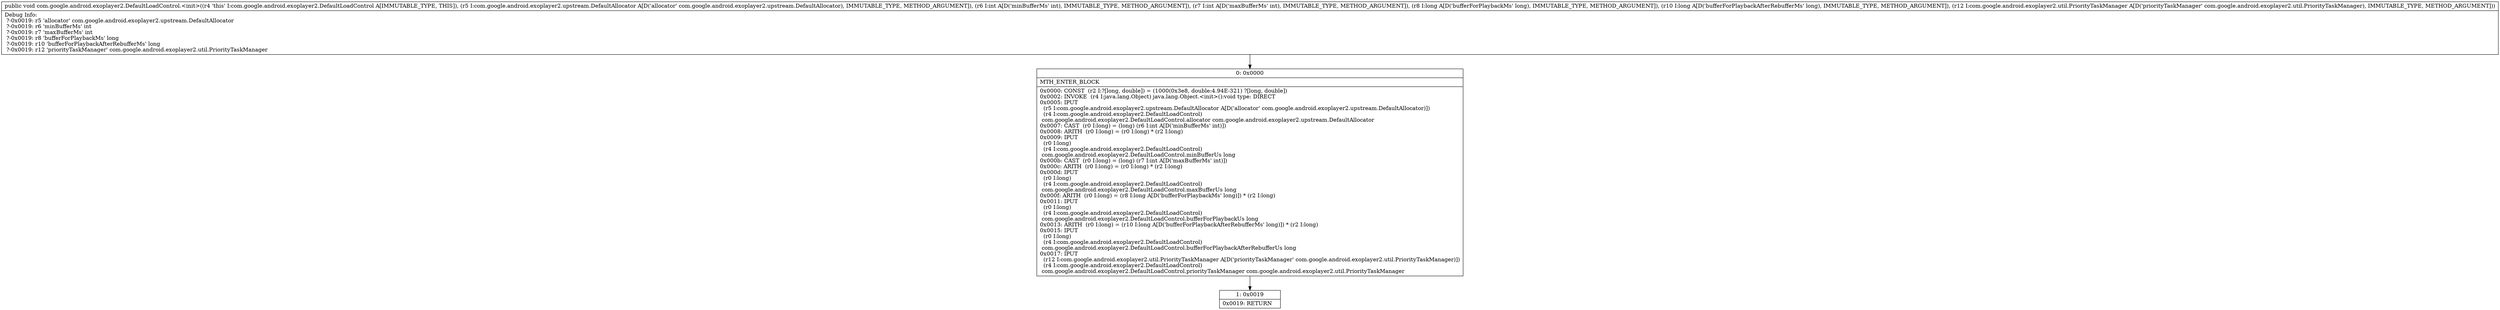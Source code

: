digraph "CFG forcom.google.android.exoplayer2.DefaultLoadControl.\<init\>(Lcom\/google\/android\/exoplayer2\/upstream\/DefaultAllocator;IIJJLcom\/google\/android\/exoplayer2\/util\/PriorityTaskManager;)V" {
Node_0 [shape=record,label="{0\:\ 0x0000|MTH_ENTER_BLOCK\l|0x0000: CONST  (r2 I:?[long, double]) = (1000(0x3e8, double:4.94E\-321) ?[long, double]) \l0x0002: INVOKE  (r4 I:java.lang.Object) java.lang.Object.\<init\>():void type: DIRECT \l0x0005: IPUT  \l  (r5 I:com.google.android.exoplayer2.upstream.DefaultAllocator A[D('allocator' com.google.android.exoplayer2.upstream.DefaultAllocator)])\l  (r4 I:com.google.android.exoplayer2.DefaultLoadControl)\l com.google.android.exoplayer2.DefaultLoadControl.allocator com.google.android.exoplayer2.upstream.DefaultAllocator \l0x0007: CAST  (r0 I:long) = (long) (r6 I:int A[D('minBufferMs' int)]) \l0x0008: ARITH  (r0 I:long) = (r0 I:long) * (r2 I:long) \l0x0009: IPUT  \l  (r0 I:long)\l  (r4 I:com.google.android.exoplayer2.DefaultLoadControl)\l com.google.android.exoplayer2.DefaultLoadControl.minBufferUs long \l0x000b: CAST  (r0 I:long) = (long) (r7 I:int A[D('maxBufferMs' int)]) \l0x000c: ARITH  (r0 I:long) = (r0 I:long) * (r2 I:long) \l0x000d: IPUT  \l  (r0 I:long)\l  (r4 I:com.google.android.exoplayer2.DefaultLoadControl)\l com.google.android.exoplayer2.DefaultLoadControl.maxBufferUs long \l0x000f: ARITH  (r0 I:long) = (r8 I:long A[D('bufferForPlaybackMs' long)]) * (r2 I:long) \l0x0011: IPUT  \l  (r0 I:long)\l  (r4 I:com.google.android.exoplayer2.DefaultLoadControl)\l com.google.android.exoplayer2.DefaultLoadControl.bufferForPlaybackUs long \l0x0013: ARITH  (r0 I:long) = (r10 I:long A[D('bufferForPlaybackAfterRebufferMs' long)]) * (r2 I:long) \l0x0015: IPUT  \l  (r0 I:long)\l  (r4 I:com.google.android.exoplayer2.DefaultLoadControl)\l com.google.android.exoplayer2.DefaultLoadControl.bufferForPlaybackAfterRebufferUs long \l0x0017: IPUT  \l  (r12 I:com.google.android.exoplayer2.util.PriorityTaskManager A[D('priorityTaskManager' com.google.android.exoplayer2.util.PriorityTaskManager)])\l  (r4 I:com.google.android.exoplayer2.DefaultLoadControl)\l com.google.android.exoplayer2.DefaultLoadControl.priorityTaskManager com.google.android.exoplayer2.util.PriorityTaskManager \l}"];
Node_1 [shape=record,label="{1\:\ 0x0019|0x0019: RETURN   \l}"];
MethodNode[shape=record,label="{public void com.google.android.exoplayer2.DefaultLoadControl.\<init\>((r4 'this' I:com.google.android.exoplayer2.DefaultLoadControl A[IMMUTABLE_TYPE, THIS]), (r5 I:com.google.android.exoplayer2.upstream.DefaultAllocator A[D('allocator' com.google.android.exoplayer2.upstream.DefaultAllocator), IMMUTABLE_TYPE, METHOD_ARGUMENT]), (r6 I:int A[D('minBufferMs' int), IMMUTABLE_TYPE, METHOD_ARGUMENT]), (r7 I:int A[D('maxBufferMs' int), IMMUTABLE_TYPE, METHOD_ARGUMENT]), (r8 I:long A[D('bufferForPlaybackMs' long), IMMUTABLE_TYPE, METHOD_ARGUMENT]), (r10 I:long A[D('bufferForPlaybackAfterRebufferMs' long), IMMUTABLE_TYPE, METHOD_ARGUMENT]), (r12 I:com.google.android.exoplayer2.util.PriorityTaskManager A[D('priorityTaskManager' com.google.android.exoplayer2.util.PriorityTaskManager), IMMUTABLE_TYPE, METHOD_ARGUMENT]))  | Debug Info:\l  ?\-0x0019: r5 'allocator' com.google.android.exoplayer2.upstream.DefaultAllocator\l  ?\-0x0019: r6 'minBufferMs' int\l  ?\-0x0019: r7 'maxBufferMs' int\l  ?\-0x0019: r8 'bufferForPlaybackMs' long\l  ?\-0x0019: r10 'bufferForPlaybackAfterRebufferMs' long\l  ?\-0x0019: r12 'priorityTaskManager' com.google.android.exoplayer2.util.PriorityTaskManager\l}"];
MethodNode -> Node_0;
Node_0 -> Node_1;
}

